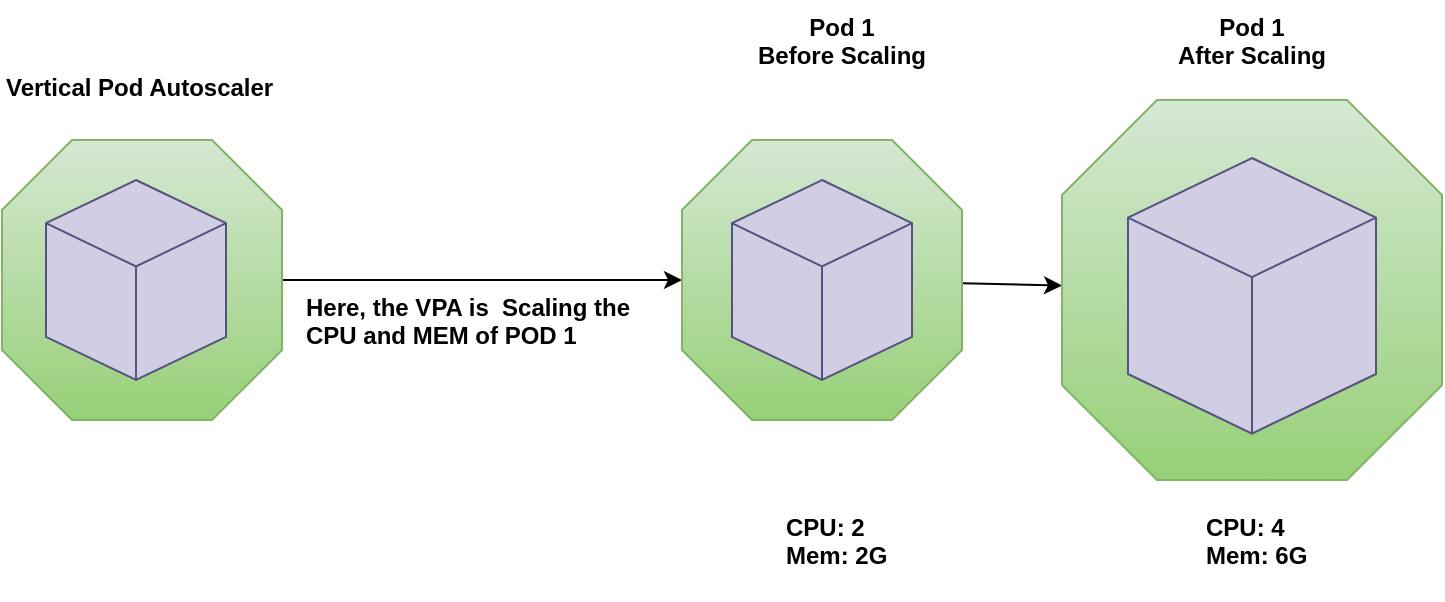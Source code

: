<mxfile>
    <diagram id="50PiXVfaFStZWMhalrT6" name="Page-1">
        <mxGraphModel dx="733" dy="512" grid="1" gridSize="10" guides="1" tooltips="1" connect="1" arrows="1" fold="1" page="1" pageScale="1" pageWidth="850" pageHeight="1100" math="0" shadow="0">
            <root>
                <mxCell id="0"/>
                <mxCell id="1" parent="0"/>
                <mxCell id="32" value="" style="edgeStyle=none;html=1;fontColor=#000000;" edge="1" parent="1" source="27" target="31">
                    <mxGeometry relative="1" as="geometry"/>
                </mxCell>
                <mxCell id="27" value="" style="verticalLabelPosition=bottom;verticalAlign=top;html=1;shape=mxgraph.basic.polygon;polyCoords=[[0.25,0],[0.75,0],[1,0.25],[1,0.75],[0.75,1],[0.25,1],[0,0.75],[0,0.25]];polyline=0;fillColor=#d5e8d4;strokeColor=#82b366;gradientColor=#97d077;" vertex="1" parent="1">
                    <mxGeometry x="30" y="140" width="140" height="140" as="geometry"/>
                </mxCell>
                <mxCell id="28" value="" style="html=1;whiteSpace=wrap;shape=isoCube2;backgroundOutline=1;isoAngle=15;fillColor=#d0cee2;strokeColor=#56517e;" vertex="1" parent="1">
                    <mxGeometry x="52" y="160" width="90" height="100" as="geometry"/>
                </mxCell>
                <mxCell id="30" value="&lt;b style=&quot;border-color: rgb(0, 0, 0); font-family: Helvetica; font-size: 12px; font-style: normal; font-variant-ligatures: normal; font-variant-caps: normal; letter-spacing: normal; orphans: 2; text-align: center; text-indent: 0px; text-transform: none; widows: 2; word-spacing: 0px; -webkit-text-stroke-width: 0px; text-decoration-thickness: initial; text-decoration-style: initial; text-decoration-color: initial;&quot;&gt;&lt;font style=&quot;background-color: rgb(255, 255, 255);&quot; color=&quot;#000000&quot;&gt;Vertical Pod Autoscaler&lt;/font&gt;&lt;/b&gt;" style="text;whiteSpace=wrap;html=1;" vertex="1" parent="1">
                    <mxGeometry x="30" y="100" width="170" height="40" as="geometry"/>
                </mxCell>
                <mxCell id="34" value="" style="edgeStyle=none;html=1;fontColor=#000000;" edge="1" parent="1" source="31" target="33">
                    <mxGeometry relative="1" as="geometry"/>
                </mxCell>
                <mxCell id="31" value="" style="verticalLabelPosition=bottom;verticalAlign=top;html=1;shape=mxgraph.basic.polygon;polyCoords=[[0.25,0],[0.75,0],[1,0.25],[1,0.75],[0.75,1],[0.25,1],[0,0.75],[0,0.25]];polyline=0;fillColor=#d5e8d4;strokeColor=#82b366;gradientColor=#97d077;" vertex="1" parent="1">
                    <mxGeometry x="370" y="140" width="140" height="140" as="geometry"/>
                </mxCell>
                <mxCell id="23" value="" style="html=1;whiteSpace=wrap;shape=isoCube2;backgroundOutline=1;isoAngle=15;fillColor=#d0cee2;strokeColor=#56517e;" vertex="1" parent="1">
                    <mxGeometry x="395" y="160" width="90" height="100" as="geometry"/>
                </mxCell>
                <mxCell id="33" value="" style="verticalLabelPosition=bottom;verticalAlign=top;html=1;shape=mxgraph.basic.polygon;polyCoords=[[0.25,0],[0.75,0],[1,0.25],[1,0.75],[0.75,1],[0.25,1],[0,0.75],[0,0.25]];polyline=0;fillColor=#d5e8d4;strokeColor=#82b366;gradientColor=#97d077;" vertex="1" parent="1">
                    <mxGeometry x="560" y="120" width="190" height="190" as="geometry"/>
                </mxCell>
                <mxCell id="24" value="" style="html=1;whiteSpace=wrap;shape=isoCube2;backgroundOutline=1;isoAngle=15;fillColor=#d0cee2;strokeColor=#56517e;" vertex="1" parent="1">
                    <mxGeometry x="593" y="149" width="124" height="137.78" as="geometry"/>
                </mxCell>
                <mxCell id="35" value="&lt;b style=&quot;border-color: rgb(0, 0, 0); color: rgb(0, 0, 0); font-family: Helvetica; font-size: 12px; font-style: normal; font-variant-ligatures: normal; font-variant-caps: normal; letter-spacing: normal; orphans: 2; text-align: center; text-indent: 0px; text-transform: none; widows: 2; word-spacing: 0px; -webkit-text-stroke-width: 0px; text-decoration-thickness: initial; text-decoration-style: initial; text-decoration-color: initial; background-color: rgb(255, 255, 255);&quot;&gt;CPU: 4&lt;br style=&quot;border-color: rgb(0, 0, 0);&quot;&gt;Mem: 6G&lt;/b&gt;" style="text;whiteSpace=wrap;html=1;fontColor=#000000;" vertex="1" parent="1">
                    <mxGeometry x="630" y="320" width="80" height="50" as="geometry"/>
                </mxCell>
                <mxCell id="36" value="&lt;b style=&quot;border-color: rgb(0, 0, 0); color: rgb(0, 0, 0); font-family: Helvetica; font-size: 12px; font-style: normal; font-variant-ligatures: normal; font-variant-caps: normal; letter-spacing: normal; orphans: 2; text-indent: 0px; text-transform: none; widows: 2; word-spacing: 0px; -webkit-text-stroke-width: 0px; text-decoration-thickness: initial; text-decoration-style: initial; text-decoration-color: initial; background-color: rgb(255, 255, 255);&quot;&gt;Pod 1&lt;br style=&quot;border-color: rgb(0, 0, 0);&quot;&gt;After Scaling&lt;/b&gt;" style="text;whiteSpace=wrap;html=1;fontColor=#000000;align=center;" vertex="1" parent="1">
                    <mxGeometry x="600" y="70" width="110" height="50" as="geometry"/>
                </mxCell>
                <mxCell id="37" value="&lt;b style=&quot;border-color: rgb(0, 0, 0); color: rgb(0, 0, 0); font-family: Helvetica; font-size: 12px; font-style: normal; font-variant-ligatures: normal; font-variant-caps: normal; letter-spacing: normal; orphans: 2; text-align: center; text-indent: 0px; text-transform: none; widows: 2; word-spacing: 0px; -webkit-text-stroke-width: 0px; text-decoration-thickness: initial; text-decoration-style: initial; text-decoration-color: initial; background-color: rgb(255, 255, 255);&quot;&gt;CPU: 2&lt;br style=&quot;border-color: rgb(0, 0, 0);&quot;&gt;Mem: 2G&lt;/b&gt;" style="text;whiteSpace=wrap;html=1;fontColor=#000000;" vertex="1" parent="1">
                    <mxGeometry x="420" y="320" width="80" height="50" as="geometry"/>
                </mxCell>
                <mxCell id="38" value="&lt;b style=&quot;border-color: rgb(0, 0, 0); color: rgb(0, 0, 0); font-family: Helvetica; font-size: 12px; font-style: normal; font-variant-ligatures: normal; font-variant-caps: normal; letter-spacing: normal; orphans: 2; text-indent: 0px; text-transform: none; widows: 2; word-spacing: 0px; -webkit-text-stroke-width: 0px; text-decoration-thickness: initial; text-decoration-style: initial; text-decoration-color: initial; background-color: rgb(255, 255, 255);&quot;&gt;Pod 1&lt;br style=&quot;border-color: rgb(0, 0, 0);&quot;&gt;Before Scaling&lt;/b&gt;" style="text;whiteSpace=wrap;html=1;fontColor=#000000;align=center;" vertex="1" parent="1">
                    <mxGeometry x="390" y="70" width="120" height="50" as="geometry"/>
                </mxCell>
                <mxCell id="39" value="&lt;b style=&quot;border-color: rgb(0, 0, 0); color: rgb(0, 0, 0); font-family: Helvetica; font-size: 12px; font-style: normal; font-variant-ligatures: normal; font-variant-caps: normal; letter-spacing: normal; orphans: 2; text-align: center; text-indent: 0px; text-transform: none; widows: 2; word-spacing: 0px; -webkit-text-stroke-width: 0px; text-decoration-thickness: initial; text-decoration-style: initial; text-decoration-color: initial; background-color: rgb(255, 255, 255);&quot;&gt;Here, the VPA is&amp;nbsp; Scaling the CPU and MEM of POD 1&lt;/b&gt;" style="text;whiteSpace=wrap;html=1;fontColor=#000000;" vertex="1" parent="1">
                    <mxGeometry x="180" y="210" width="180" height="50" as="geometry"/>
                </mxCell>
            </root>
        </mxGraphModel>
    </diagram>
</mxfile>